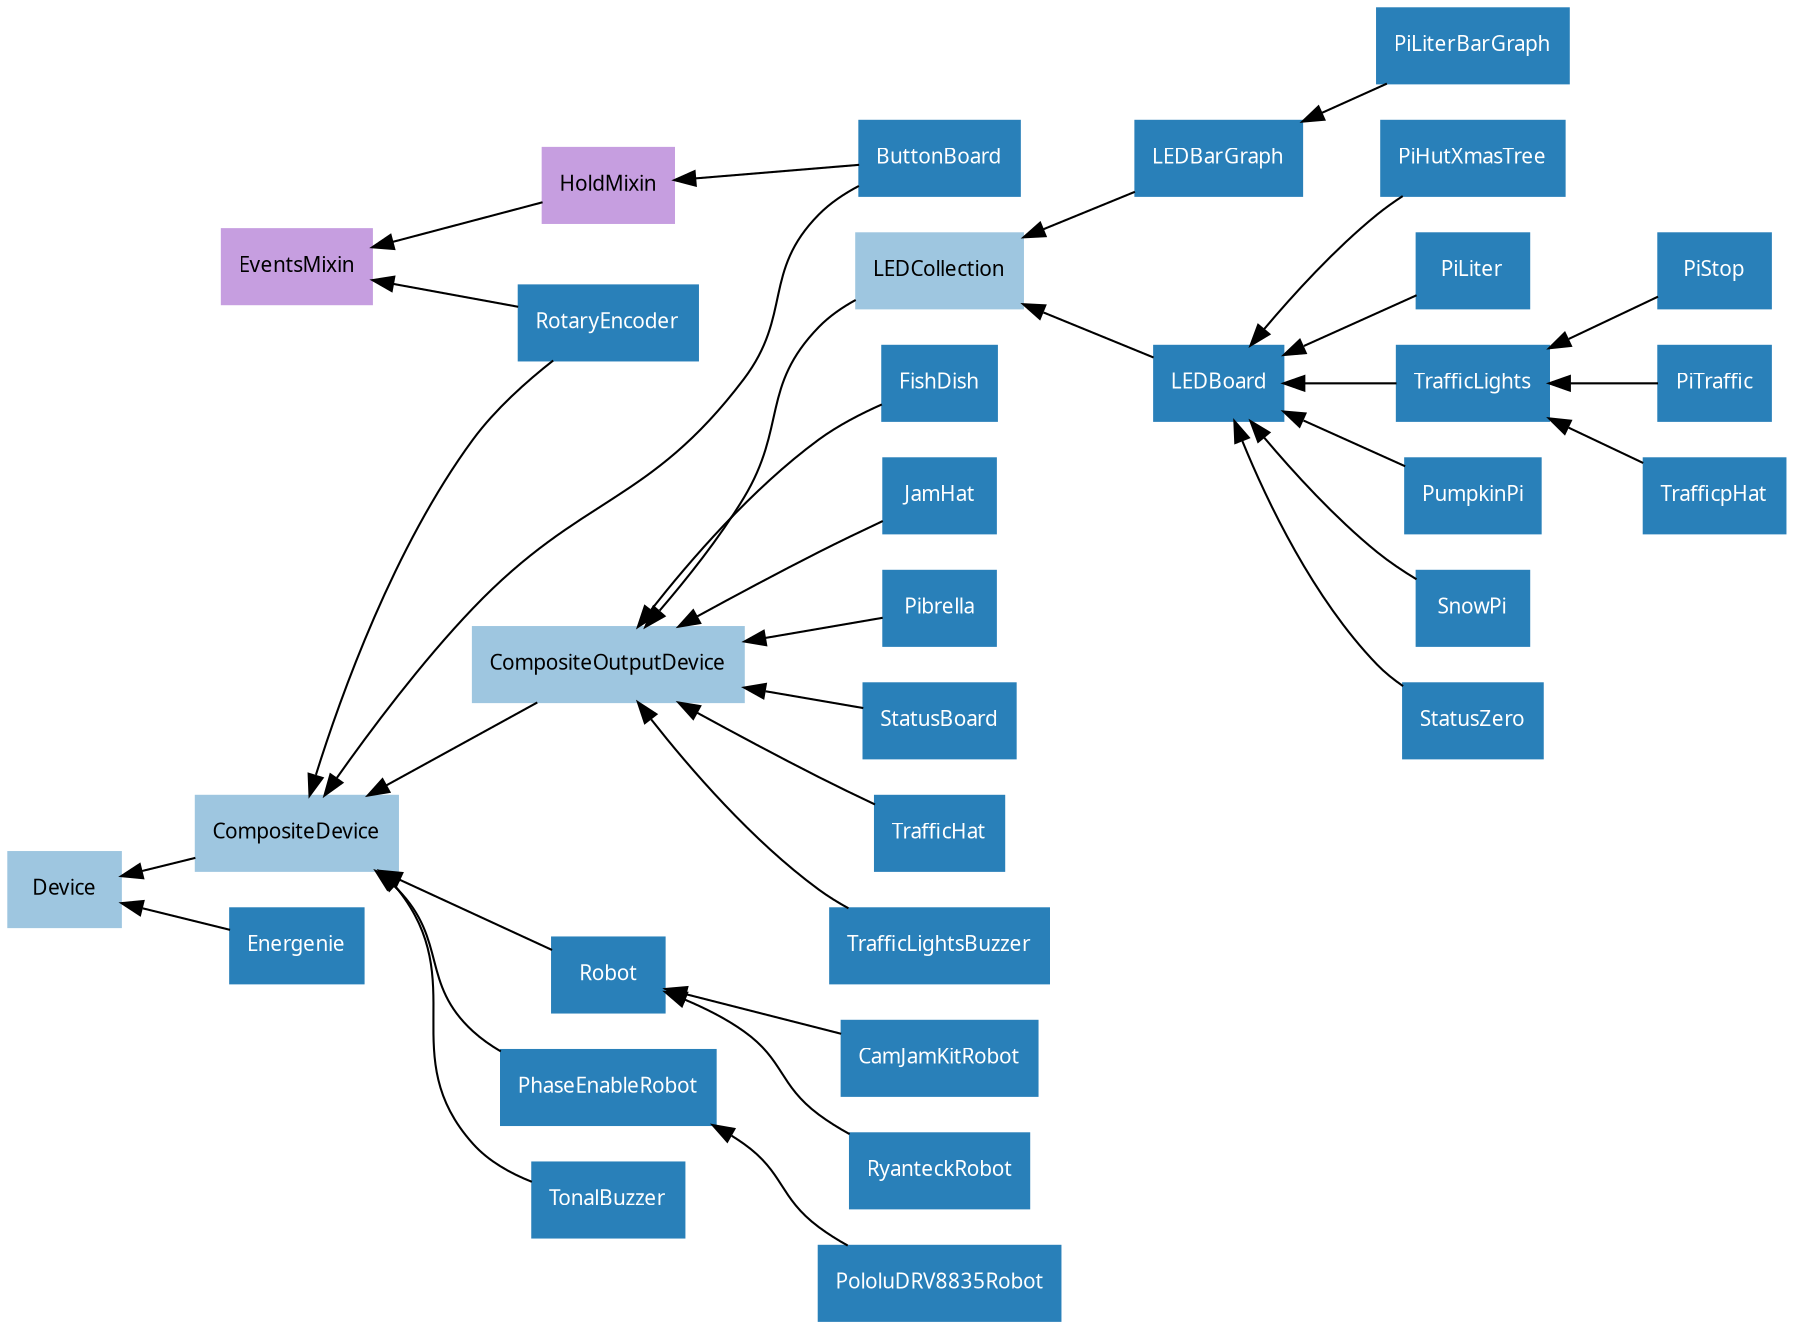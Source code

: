 digraph classes {
    graph [rankdir=RL];
    node [shape=rect, style=filled, fontname=Sans, fontsize=10];
    edge [];

    /* Mixin classes */
    node [color="#c69ee0", fontcolor="#000000"]

    EventsMixin;
    HoldMixin;

    /* Abstract classes */
    node [color="#9ec6e0", fontcolor="#000000"]

    CompositeDevice;
    CompositeOutputDevice;
    Device;
    LEDCollection;

    /* Concrete classes */
    node [color="#2980b9", fontcolor="#ffffff"];

    ButtonBoard->CompositeDevice;
    ButtonBoard->HoldMixin;
    CamJamKitRobot->Robot;
    CompositeDevice->Device;
    CompositeOutputDevice->CompositeDevice;
    Energenie->Device;
    FishDish->CompositeOutputDevice;
    HoldMixin->EventsMixin;
    JamHat->CompositeOutputDevice;
    LEDBarGraph->LEDCollection;
    LEDBoard->LEDCollection;
    LEDCollection->CompositeOutputDevice;
    PhaseEnableRobot->CompositeDevice;
    PiHutXmasTree->LEDBoard;
    PiLiter->LEDBoard;
    PiLiterBarGraph->LEDBarGraph;
    PiStop->TrafficLights;
    PiTraffic->TrafficLights;
    Pibrella->CompositeOutputDevice;
    PololuDRV8835Robot->PhaseEnableRobot;
    PumpkinPi->LEDBoard;
    Robot->CompositeDevice;
    RotaryEncoder->CompositeDevice;
    RotaryEncoder->EventsMixin;
    RyanteckRobot->Robot;
    SnowPi->LEDBoard;
    StatusBoard->CompositeOutputDevice;
    StatusZero->LEDBoard;
    TonalBuzzer->CompositeDevice;
    TrafficHat->CompositeOutputDevice;
    TrafficLights->LEDBoard;
    TrafficLightsBuzzer->CompositeOutputDevice;
    TrafficpHat->TrafficLights;
}
